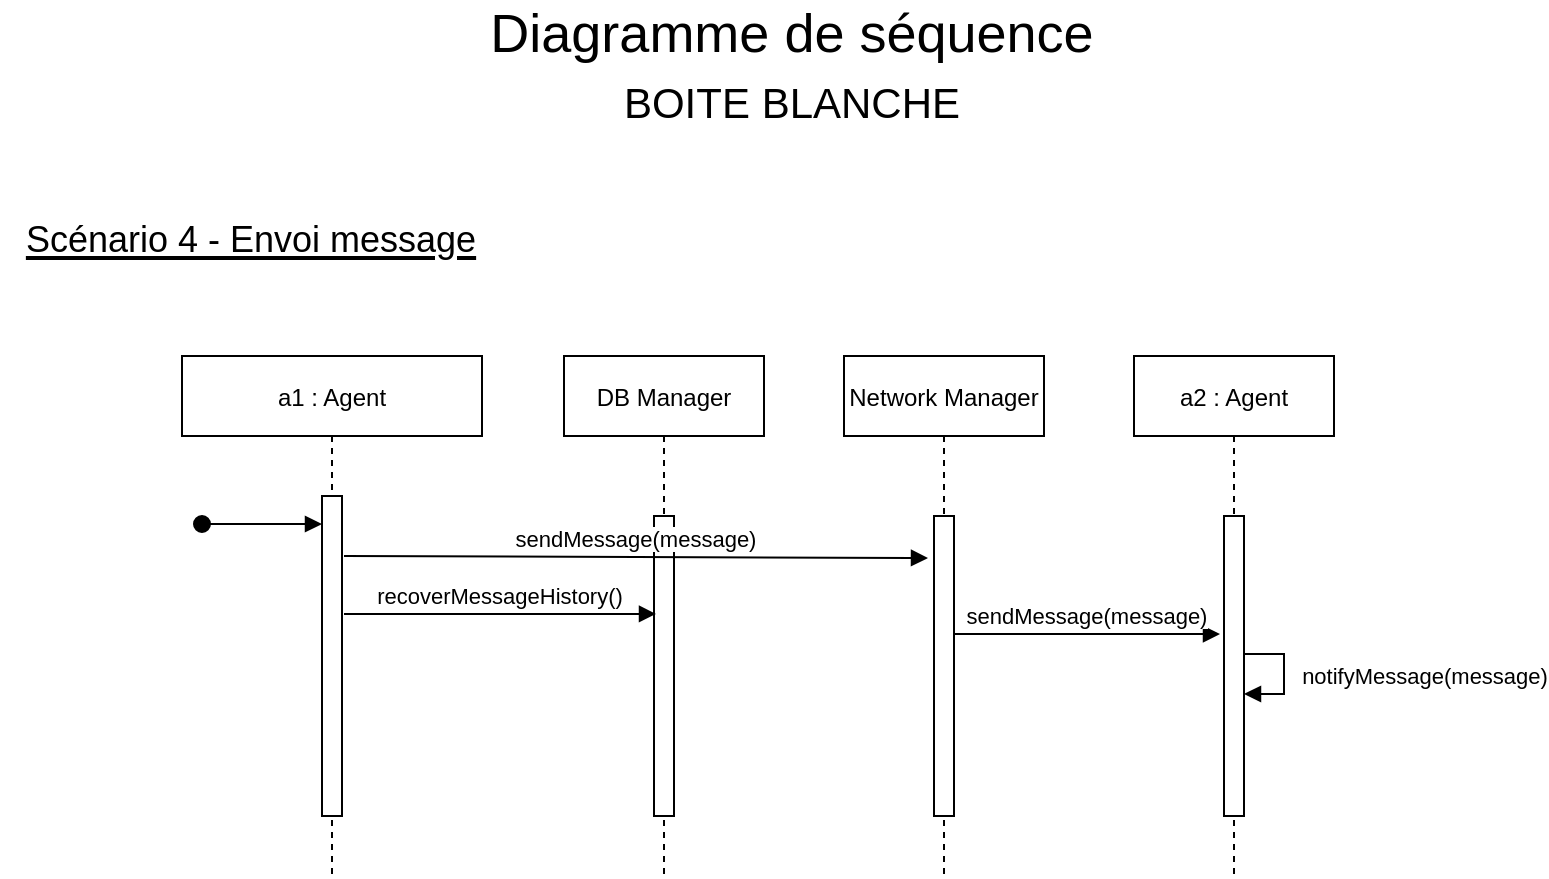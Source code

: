 <mxfile version="20.5.1" type="device"><diagram id="kgpKYQtTHZ0yAKxKKP6v" name="Page-1"><mxGraphModel dx="1422" dy="737" grid="1" gridSize="10" guides="1" tooltips="1" connect="1" arrows="1" fold="1" page="1" pageScale="1" pageWidth="850" pageHeight="1100" math="0" shadow="0"><root><mxCell id="0"/><mxCell id="1" parent="0"/><mxCell id="0nGTFr89lv5wWEkwoc49-1" value="a1 : Agent" style="shape=umlLifeline;perimeter=lifelinePerimeter;container=1;collapsible=0;recursiveResize=0;rounded=0;shadow=0;strokeWidth=1;" vertex="1" parent="1"><mxGeometry x="120" y="220" width="150" height="260" as="geometry"/></mxCell><mxCell id="0nGTFr89lv5wWEkwoc49-2" value="" style="points=[];perimeter=orthogonalPerimeter;rounded=0;shadow=0;strokeWidth=1;" vertex="1" parent="0nGTFr89lv5wWEkwoc49-1"><mxGeometry x="70" y="70" width="10" height="160" as="geometry"/></mxCell><mxCell id="0nGTFr89lv5wWEkwoc49-3" value="" style="verticalAlign=bottom;startArrow=oval;endArrow=block;startSize=8;shadow=0;strokeWidth=1;" edge="1" parent="0nGTFr89lv5wWEkwoc49-1"><mxGeometry relative="1" as="geometry"><mxPoint x="10" y="84" as="sourcePoint"/><mxPoint x="70" y="84" as="targetPoint"/></mxGeometry></mxCell><mxCell id="0nGTFr89lv5wWEkwoc49-4" value="Network Manager" style="shape=umlLifeline;perimeter=lifelinePerimeter;container=1;collapsible=0;recursiveResize=0;rounded=0;shadow=0;strokeWidth=1;" vertex="1" parent="1"><mxGeometry x="451" y="220" width="100" height="260" as="geometry"/></mxCell><mxCell id="0nGTFr89lv5wWEkwoc49-5" value="" style="points=[];perimeter=orthogonalPerimeter;rounded=0;shadow=0;strokeWidth=1;" vertex="1" parent="0nGTFr89lv5wWEkwoc49-4"><mxGeometry x="45" y="80" width="10" height="150" as="geometry"/></mxCell><mxCell id="0nGTFr89lv5wWEkwoc49-8" value="a2 : Agent" style="shape=umlLifeline;perimeter=lifelinePerimeter;container=1;collapsible=0;recursiveResize=0;rounded=0;shadow=0;strokeWidth=1;" vertex="1" parent="1"><mxGeometry x="596" y="220" width="100" height="260" as="geometry"/></mxCell><mxCell id="0nGTFr89lv5wWEkwoc49-9" value="" style="points=[];perimeter=orthogonalPerimeter;rounded=0;shadow=0;strokeWidth=1;" vertex="1" parent="0nGTFr89lv5wWEkwoc49-8"><mxGeometry x="45" y="80" width="10" height="150" as="geometry"/></mxCell><mxCell id="0nGTFr89lv5wWEkwoc49-10" value="notifyMessage(message)" style="html=1;verticalAlign=bottom;endArrow=block;rounded=0;" edge="1" parent="0nGTFr89lv5wWEkwoc49-8"><mxGeometry x="0.333" y="-70" width="80" relative="1" as="geometry"><mxPoint x="55" y="149" as="sourcePoint"/><mxPoint x="55" y="169" as="targetPoint"/><Array as="points"><mxPoint x="75" y="149"/><mxPoint x="75" y="169"/></Array><mxPoint x="70" y="70" as="offset"/></mxGeometry></mxCell><mxCell id="0nGTFr89lv5wWEkwoc49-11" value="&lt;div style=&quot;font-size: 27px;&quot;&gt;&lt;font style=&quot;font-size: 27px;&quot;&gt;&lt;span style=&quot;&quot;&gt;Diagramme de séquence&lt;/span&gt; &lt;br&gt;&lt;/font&gt;&lt;/div&gt;&lt;div style=&quot;font-size: 27px;&quot;&gt;&lt;font style=&quot;font-size: 21px;&quot;&gt;BOITE BLANCHE&lt;/font&gt;&lt;/div&gt;" style="text;html=1;strokeColor=none;fillColor=none;align=center;verticalAlign=middle;whiteSpace=wrap;rounded=0;" vertex="1" parent="1"><mxGeometry x="195" y="60" width="460" height="30" as="geometry"/></mxCell><mxCell id="0nGTFr89lv5wWEkwoc49-12" value="&lt;u&gt;&lt;font style=&quot;font-size: 18px;&quot;&gt;Scénario 4 - Envoi message&lt;br&gt;&lt;/font&gt;&lt;/u&gt;" style="text;html=1;align=center;verticalAlign=middle;resizable=0;points=[];autosize=1;strokeColor=none;fillColor=none;fontSize=21;" vertex="1" parent="1"><mxGeometry x="29" y="140" width="250" height="40" as="geometry"/></mxCell><mxCell id="0nGTFr89lv5wWEkwoc49-13" value="sendMessage(message)" style="verticalAlign=bottom;endArrow=block;entryX=-0.2;entryY=0.487;shadow=0;strokeWidth=1;entryDx=0;entryDy=0;entryPerimeter=0;exitX=1;exitY=0.253;exitDx=0;exitDy=0;exitPerimeter=0;" edge="1" parent="1"><mxGeometry relative="1" as="geometry"><mxPoint x="506" y="358.95" as="sourcePoint"/><mxPoint x="639" y="359.05" as="targetPoint"/></mxGeometry></mxCell><mxCell id="0nGTFr89lv5wWEkwoc49-14" value="DB Manager" style="shape=umlLifeline;perimeter=lifelinePerimeter;container=1;collapsible=0;recursiveResize=0;rounded=0;shadow=0;strokeWidth=1;" vertex="1" parent="1"><mxGeometry x="311" y="220" width="100" height="260" as="geometry"/></mxCell><mxCell id="0nGTFr89lv5wWEkwoc49-15" value="" style="points=[];perimeter=orthogonalPerimeter;rounded=0;shadow=0;strokeWidth=1;" vertex="1" parent="0nGTFr89lv5wWEkwoc49-14"><mxGeometry x="45" y="80" width="10" height="150" as="geometry"/></mxCell><mxCell id="0nGTFr89lv5wWEkwoc49-16" value="sendMessage(message)" style="verticalAlign=bottom;endArrow=block;entryX=-0.3;entryY=0.14;shadow=0;strokeWidth=1;entryDx=0;entryDy=0;entryPerimeter=0;" edge="1" parent="1" target="0nGTFr89lv5wWEkwoc49-5"><mxGeometry relative="1" as="geometry"><mxPoint x="201" y="320" as="sourcePoint"/><mxPoint x="464" y="321" as="targetPoint"/></mxGeometry></mxCell><mxCell id="0nGTFr89lv5wWEkwoc49-17" value="recoverMessageHistory()" style="verticalAlign=bottom;endArrow=block;shadow=0;strokeWidth=1;exitX=1;exitY=0.253;exitDx=0;exitDy=0;exitPerimeter=0;entryX=0.1;entryY=0.533;entryDx=0;entryDy=0;entryPerimeter=0;" edge="1" parent="1"><mxGeometry relative="1" as="geometry"><mxPoint x="201" y="349.0" as="sourcePoint"/><mxPoint x="357" y="348.95" as="targetPoint"/></mxGeometry></mxCell></root></mxGraphModel></diagram></mxfile>